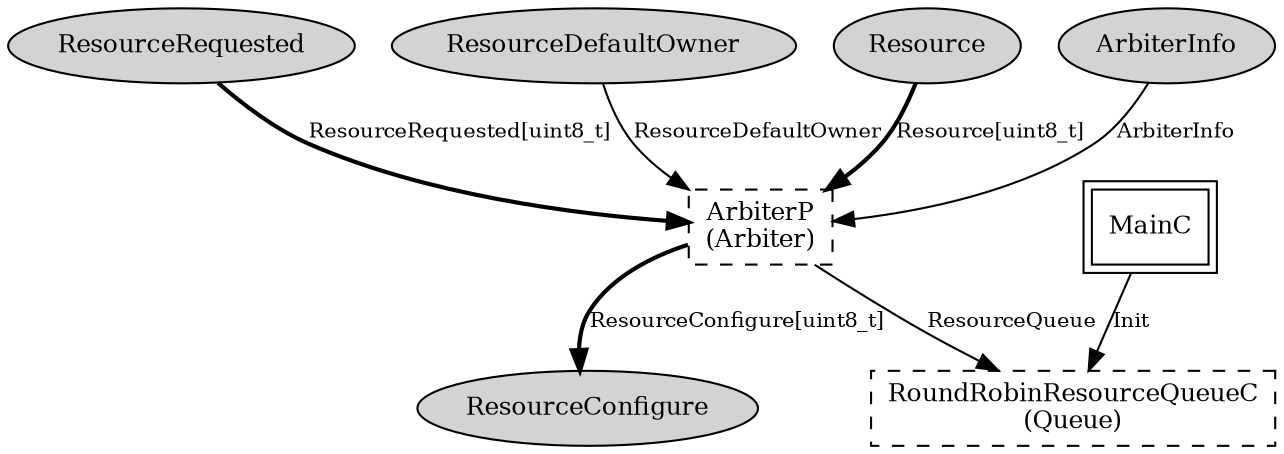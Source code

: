 digraph "tos.system.RoundRobinArbiterC" {
  n0x2ace83505348 [shape=ellipse, style=filled, label="ResourceRequested", fontsize=12];
  "RoundRobinArbiterC.Arbiter" [fontsize=12, shape=box, style=dashed, label="ArbiterP\n(Arbiter)", URL="../chtml/tos.system.ArbiterP.html"];
  n0x2ace83500bb0 [shape=ellipse, style=filled, label="ResourceDefaultOwner", fontsize=12];
  "RoundRobinArbiterC.Arbiter" [fontsize=12, shape=box, style=dashed, label="ArbiterP\n(Arbiter)", URL="../chtml/tos.system.ArbiterP.html"];
  n0x2ace835071c8 [shape=ellipse, style=filled, label="Resource", fontsize=12];
  "RoundRobinArbiterC.Arbiter" [fontsize=12, shape=box, style=dashed, label="ArbiterP\n(Arbiter)", URL="../chtml/tos.system.ArbiterP.html"];
  n0x2ace835048f8 [shape=ellipse, style=filled, label="ArbiterInfo", fontsize=12];
  "RoundRobinArbiterC.Arbiter" [fontsize=12, shape=box, style=dashed, label="ArbiterP\n(Arbiter)", URL="../chtml/tos.system.ArbiterP.html"];
  "MainC" [fontsize=12, shape=box,peripheries=2, URL="../chtml/tos.system.MainC.html"];
  "RoundRobinArbiterC.Queue" [fontsize=12, shape=box, style=dashed, label="RoundRobinResourceQueueC\n(Queue)", URL="../chtml/tos.system.RoundRobinResourceQueueC.html"];
  "RoundRobinArbiterC.Arbiter" [fontsize=12, shape=box, style=dashed, label="ArbiterP\n(Arbiter)", URL="../chtml/tos.system.ArbiterP.html"];
  n0x2ace834ff660 [shape=ellipse, style=filled, label="ResourceConfigure", fontsize=12];
  "RoundRobinArbiterC.Arbiter" [fontsize=12, shape=box, style=dashed, label="ArbiterP\n(Arbiter)", URL="../chtml/tos.system.ArbiterP.html"];
  "RoundRobinArbiterC.Queue" [fontsize=12, shape=box, style=dashed, label="RoundRobinResourceQueueC\n(Queue)", URL="../chtml/tos.system.RoundRobinResourceQueueC.html"];
  "n0x2ace83505348" -> "RoundRobinArbiterC.Arbiter" [label="ResourceRequested[uint8_t]", style=bold, URL="../ihtml/tos.interfaces.ResourceRequested.html", fontsize=10];
  "n0x2ace83500bb0" -> "RoundRobinArbiterC.Arbiter" [label="ResourceDefaultOwner", URL="../ihtml/tos.interfaces.ResourceDefaultOwner.html", fontsize=10];
  "n0x2ace835071c8" -> "RoundRobinArbiterC.Arbiter" [label="Resource[uint8_t]", style=bold, URL="../ihtml/tos.interfaces.Resource.html", fontsize=10];
  "n0x2ace835048f8" -> "RoundRobinArbiterC.Arbiter" [label="ArbiterInfo", URL="../ihtml/tos.interfaces.ArbiterInfo.html", fontsize=10];
  "MainC" -> "RoundRobinArbiterC.Queue" [label="Init", URL="../ihtml/tos.interfaces.Init.html", fontsize=10];
  "RoundRobinArbiterC.Arbiter" -> "n0x2ace834ff660" [label="ResourceConfigure[uint8_t]", style=bold, URL="../ihtml/tos.interfaces.ResourceConfigure.html", fontsize=10];
  "RoundRobinArbiterC.Arbiter" -> "RoundRobinArbiterC.Queue" [label="ResourceQueue", URL="../ihtml/tos.interfaces.ResourceQueue.html", fontsize=10];
}
